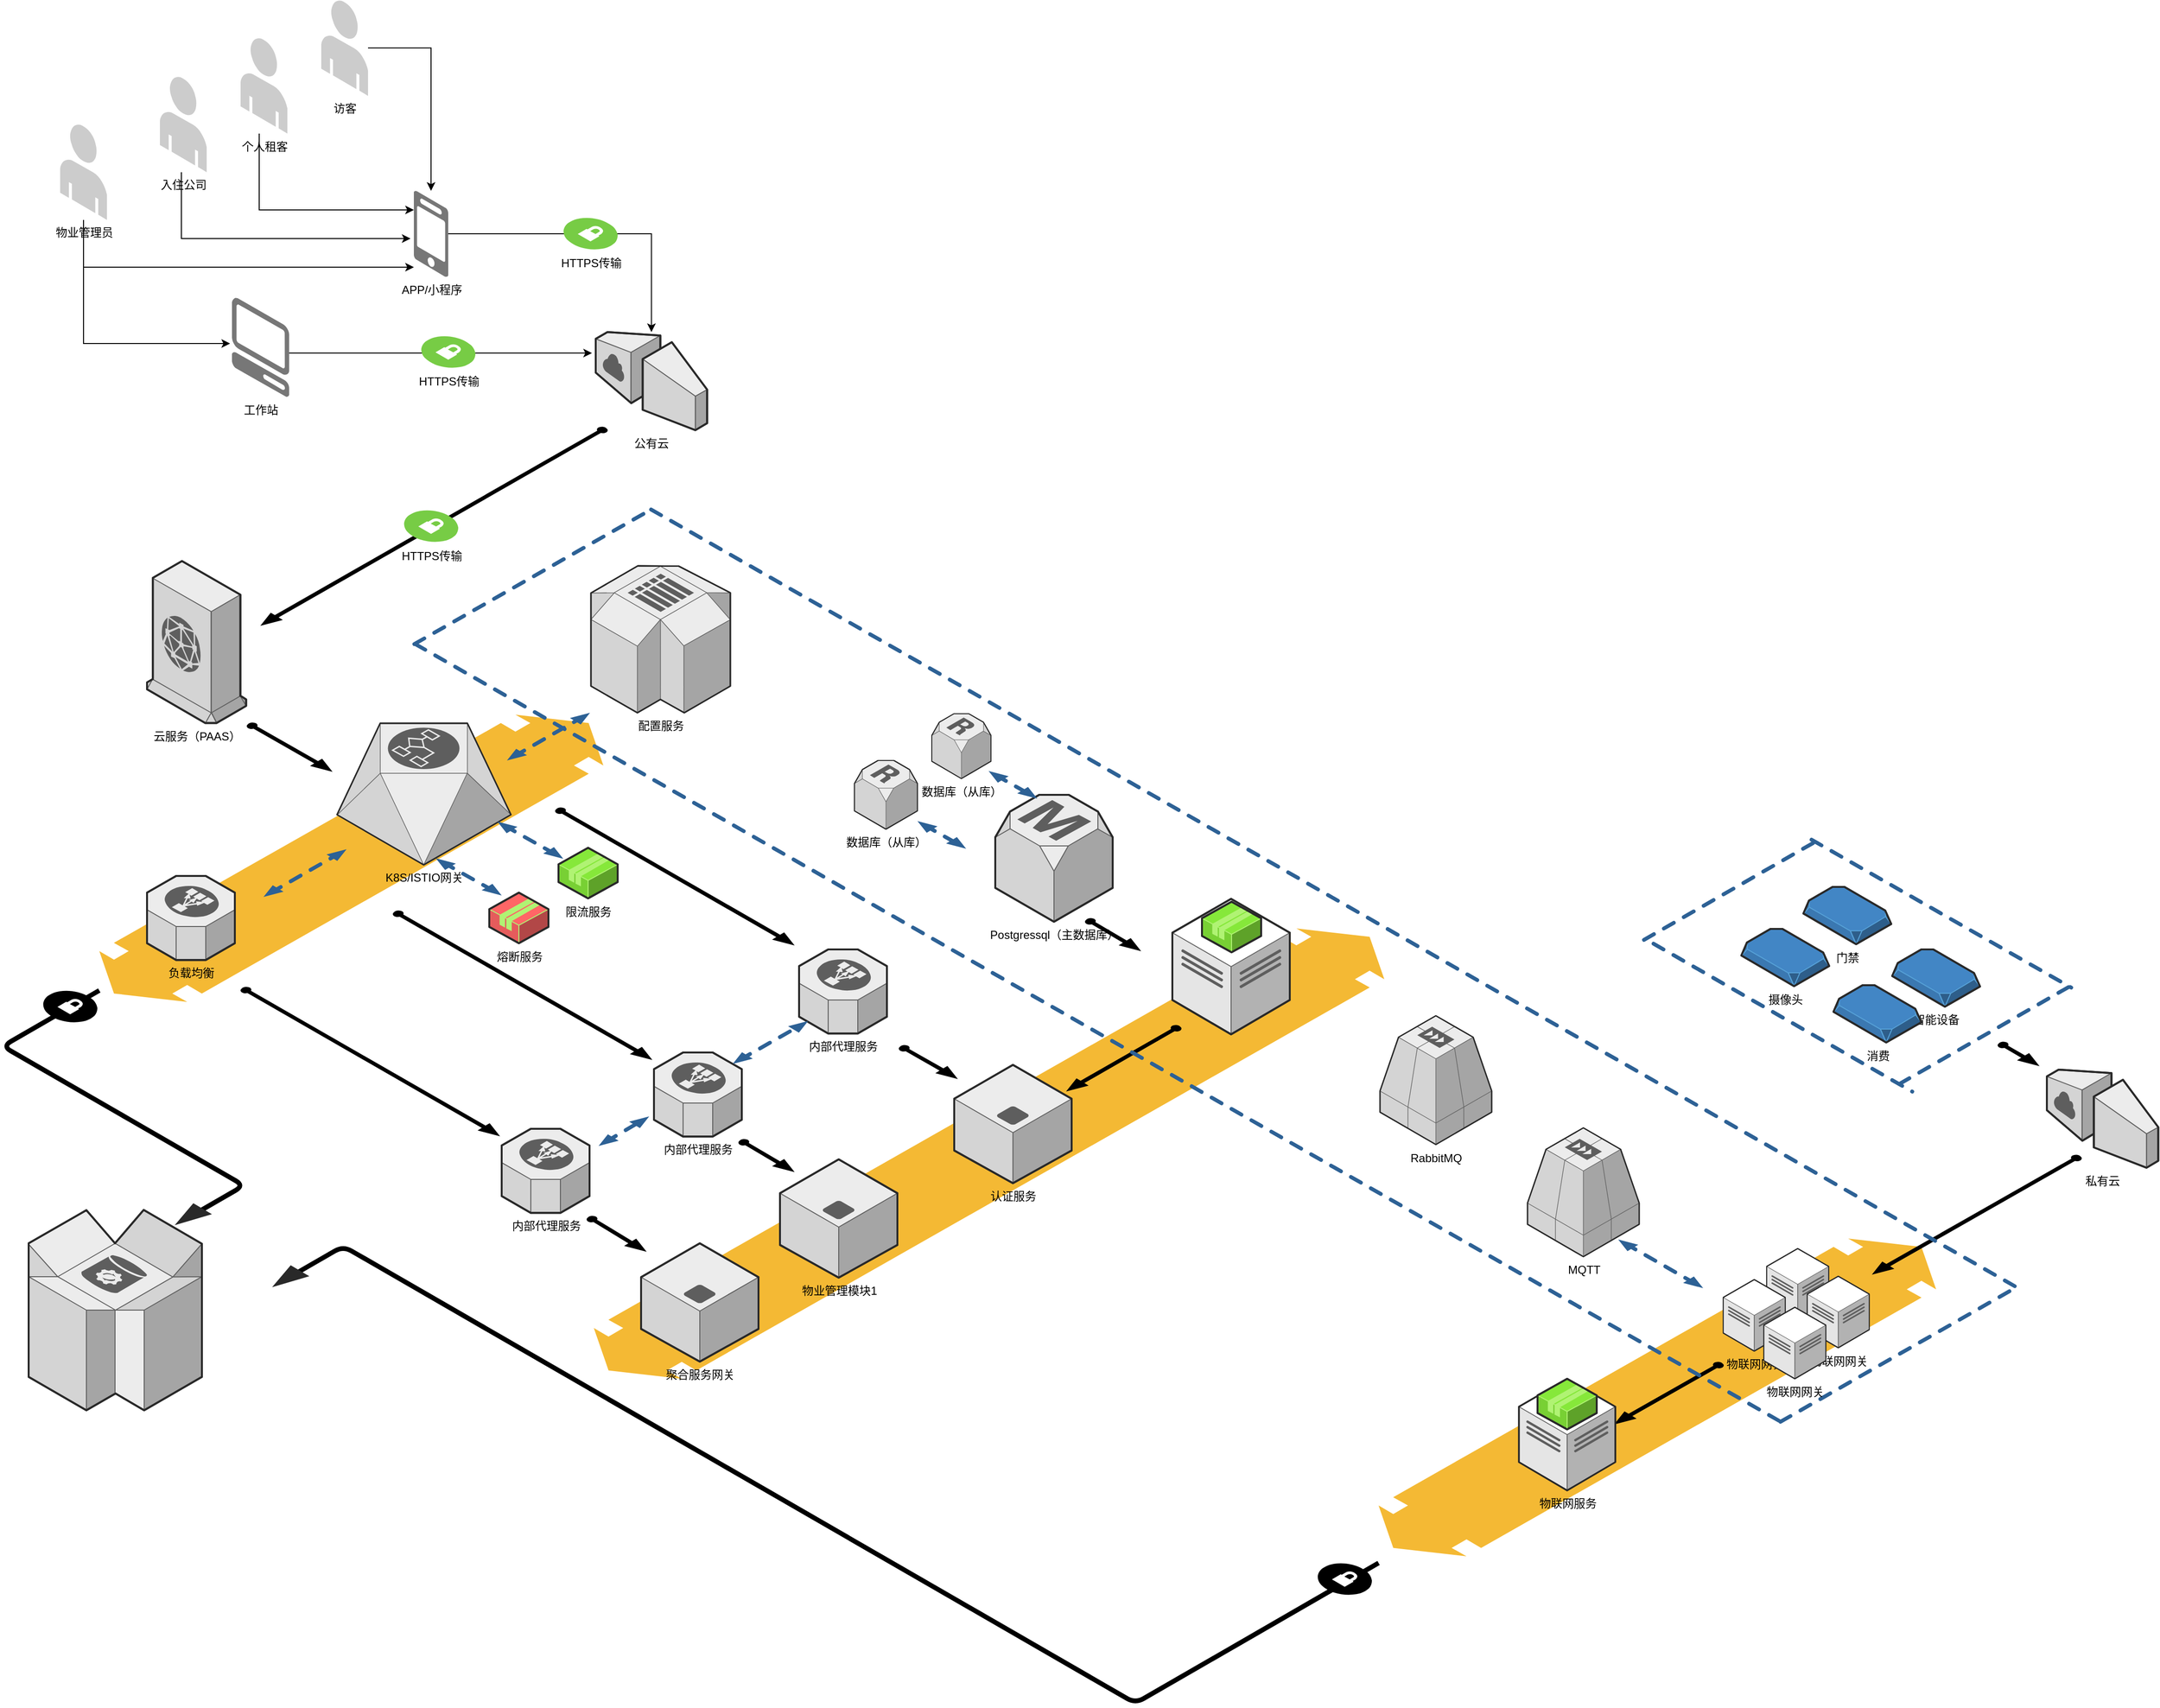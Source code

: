<mxfile version="10.8.0" type="github"><diagram name="Page-1" id="aaaa8250-4180-3840-79b5-4cada1eebb92"><mxGraphModel dx="1471" dy="643" grid="1" gridSize="10" guides="1" tooltips="1" connect="1" arrows="1" fold="1" page="1" pageScale="1" pageWidth="850" pageHeight="1100" background="#ffffff" math="0" shadow="0"><root><mxCell id="0"/><mxCell id="1" parent="0"/><mxCell id="d5ac148becb70bc-7" value="" style="verticalLabelPosition=bottom;html=1;verticalAlign=top;strokeWidth=1;dashed=0;shape=mxgraph.aws3d.flatDoubleEdge;fillColor=#000000;aspect=fixed;rounded=1;shadow=0;comic=0;fontFamily=Verdana;fontSize=12;fontColor=#000000;flipV=1;" parent="1" vertex="1"><mxGeometry x="1602" y="1328" width="584" height="333" as="geometry"/></mxCell><mxCell id="1a8abee3a6cfdf20-38" value="" style="verticalLabelPosition=bottom;html=1;verticalAlign=top;strokeWidth=1;dashed=0;shape=mxgraph.aws3d.flatDoubleEdge;fillColor=#000000;aspect=fixed;rounded=1;shadow=0;comic=0;fontFamily=Verdana;fontSize=12;fontColor=#000000;flipV=1;" parent="1" vertex="1"><mxGeometry x="780" y="1003" width="828" height="472" as="geometry"/></mxCell><mxCell id="1a8abee3a6cfdf20-28" value="" style="verticalLabelPosition=bottom;html=1;verticalAlign=top;strokeWidth=1;dashed=0;shape=mxgraph.aws3d.flatDoubleEdge;fillColor=#000000;aspect=fixed;rounded=1;shadow=0;comic=0;fontFamily=Verdana;fontSize=12;fontColor=#000000;flipV=1;" parent="1" vertex="1"><mxGeometry x="262" y="779" width="528" height="301" as="geometry"/></mxCell><mxCell id="1a8abee3a6cfdf20-3" value="" style="edgeStyle=isometricEdgeStyle;endArrow=none;html=1;labelBackgroundColor=none;strokeColor=#000000;strokeWidth=5;fontFamily=Verdana;fontSize=12;fontColor=#000000;" parent="1" edge="1"><mxGeometry width="50" height="100" relative="1" as="geometry"><mxPoint x="352" y="1308" as="sourcePoint"/><mxPoint x="262" y="1068" as="targetPoint"/><Array as="points"><mxPoint x="302" y="1208"/></Array></mxGeometry></mxCell><mxCell id="1a8abee3a6cfdf20-4" value="" style="verticalLabelPosition=bottom;html=1;verticalAlign=top;strokeWidth=1;dashed=0;shape=mxgraph.aws3d.dynamoDb;fillColor=#ECECEC;strokeColor=#5E5E5E;aspect=fixed;rounded=1;shadow=0;comic=0;fontSize=12;fontColor=#000000;" parent="1" vertex="1"><mxGeometry x="188" y="1298" width="181.5" height="210" as="geometry"/></mxCell><mxCell id="1a8abee3a6cfdf20-6" value="负载均衡" style="verticalLabelPosition=bottom;html=1;verticalAlign=top;strokeWidth=1;dashed=0;shape=mxgraph.aws3d.elasticLoadBalancing;fillColor=#ECECEC;strokeColor=#5E5E5E;aspect=fixed;rounded=1;shadow=0;comic=0;fontSize=12;fontColor=#000000;" parent="1" vertex="1"><mxGeometry x="312" y="948" width="92" height="88.17" as="geometry"/></mxCell><mxCell id="1a8abee3a6cfdf20-7" value="K8S/ISTIO网关&lt;br&gt;" style="verticalLabelPosition=bottom;html=1;verticalAlign=top;strokeWidth=1;dashed=0;shape=mxgraph.aws3d.workflowService;fillColor=#ECECEC;strokeColor=#5E5E5E;aspect=fixed;rounded=1;shadow=0;comic=0;fontSize=12;fontColor=#000000;" parent="1" vertex="1"><mxGeometry x="511" y="788" width="182.2" height="148.4" as="geometry"/></mxCell><mxCell id="1a8abee3a6cfdf20-8" value="云服务（PAAS）" style="verticalLabelPosition=bottom;html=1;verticalAlign=top;strokeWidth=1;dashed=0;shape=mxgraph.aws3d.cloudfront;fillColor=#ECECEC;strokeColor=#5E5E5E;aspect=fixed;rounded=1;shadow=0;comic=0;fontSize=12;fontColor=#000000;" parent="1" vertex="1"><mxGeometry x="312" y="618" width="103.8" height="169.8" as="geometry"/></mxCell><mxCell id="1a8abee3a6cfdf20-9" value="公有云" style="verticalLabelPosition=bottom;html=1;verticalAlign=top;strokeWidth=1;dashed=0;shape=mxgraph.aws3d.internetGateway;fillColor=#ECECEC;strokeColor=#5E5E5E;aspect=fixed;rounded=1;shadow=0;comic=0;fontSize=12;fontColor=#000000;flipH=1;flipV=0;" parent="1" vertex="1"><mxGeometry x="782" y="378" width="116.7" height="102.8" as="geometry"/></mxCell><mxCell id="1a8abee3a6cfdf20-11" value="私有云" style="verticalLabelPosition=bottom;html=1;verticalAlign=top;strokeWidth=1;dashed=0;shape=mxgraph.aws3d.internetGateway;fillColor=#ECECEC;strokeColor=#5E5E5E;aspect=fixed;rounded=1;shadow=0;comic=0;fontSize=12;fontColor=#000000;flipH=1;flipV=0;" parent="1" vertex="1"><mxGeometry x="2302" y="1151" width="116.7" height="102.8" as="geometry"/></mxCell><mxCell id="1a8abee3a6cfdf20-13" value="配置服务" style="verticalLabelPosition=bottom;html=1;verticalAlign=top;strokeWidth=1;dashed=0;shape=mxgraph.aws3d.simpleDb2;fillColor=#ECECEC;strokeColor=#5E5E5E;aspect=fixed;rounded=1;shadow=0;comic=0;fontSize=12;fontColor=#000000;" parent="1" vertex="1"><mxGeometry x="777" y="623" width="146" height="154" as="geometry"/></mxCell><mxCell id="1a8abee3a6cfdf20-15" value="物业管理模块1&lt;br&gt;" style="verticalLabelPosition=bottom;html=1;verticalAlign=top;strokeWidth=1;dashed=0;shape=mxgraph.aws3d.application_server;fillColor=#ECECEC;strokeColor=#5E5E5E;aspect=fixed;rounded=1;shadow=0;comic=0;fontSize=12;fontColor=#000000;" parent="1" vertex="1"><mxGeometry x="975" y="1245" width="123" height="124" as="geometry"/></mxCell><mxCell id="1a8abee3a6cfdf20-17" value="认证服务" style="verticalLabelPosition=bottom;html=1;verticalAlign=top;strokeWidth=1;dashed=0;shape=mxgraph.aws3d.application_server;fillColor=#ECECEC;strokeColor=#5E5E5E;aspect=fixed;rounded=1;shadow=0;comic=0;fontSize=12;fontColor=#000000;" parent="1" vertex="1"><mxGeometry x="1157.5" y="1146" width="123" height="124" as="geometry"/></mxCell><mxCell id="1a8abee3a6cfdf20-22" value="" style="verticalLabelPosition=bottom;html=1;verticalAlign=top;strokeWidth=1;dashed=0;shape=mxgraph.aws3d.dataCenter;fillColor=#ffffff;strokeColor=#5E5E5E;aspect=fixed;rounded=1;shadow=0;comic=0;fontSize=12;fontColor=#000000;" parent="1" vertex="1"><mxGeometry x="1386" y="972" width="123" height="142" as="geometry"/></mxCell><mxCell id="1a8abee3a6cfdf20-23" value="" style="verticalLabelPosition=bottom;html=1;verticalAlign=top;strokeWidth=1;dashed=0;shape=mxgraph.aws3d.application2;fillColor=#86E83A;strokeColor=#B0F373;aspect=fixed;rounded=1;shadow=0;comic=0;fontSize=12;fontColor=#000000;" parent="1" vertex="1"><mxGeometry x="1417" y="975" width="62" height="53" as="geometry"/></mxCell><mxCell id="1a8abee3a6cfdf20-25" value="" style="verticalLabelPosition=bottom;html=1;verticalAlign=top;strokeWidth=1;dashed=0;shape=mxgraph.aws3d.arrowhead;aspect=fixed;rounded=1;shadow=0;comic=0;fillColor=none;fontFamily=Verdana;fontSize=12;fontColor=#000000;flipV=1;" parent="1" vertex="1"><mxGeometry x="341" y="1291" width="39" height="23" as="geometry"/></mxCell><mxCell id="1a8abee3a6cfdf20-1" value="" style="verticalLabelPosition=bottom;html=1;verticalAlign=top;strokeWidth=1;dashed=0;shape=mxgraph.aws3d.secureConnection;fillColor=#000000;strokeColor=#ffffff;aspect=fixed;rounded=1;shadow=0;comic=0;fontSize=12;fontColor=#000000;" parent="1" vertex="1"><mxGeometry x="203" y="1068" width="57.0" height="34" as="geometry"/></mxCell><mxCell id="1a8abee3a6cfdf20-30" value="" style="verticalLabelPosition=bottom;html=1;verticalAlign=top;strokeWidth=1;dashed=0;shape=mxgraph.aws3d.dashedEdgeDouble;fillColor=#000000;aspect=fixed;rounded=1;shadow=0;comic=0;fontFamily=Verdana;fontSize=12;fontColor=#000000;flipV=1;" parent="1" vertex="1"><mxGeometry x="689" y="777" width="87" height="50" as="geometry"/></mxCell><mxCell id="1a8abee3a6cfdf20-33" value="" style="verticalLabelPosition=bottom;html=1;verticalAlign=top;strokeWidth=1;dashed=0;shape=mxgraph.aws3d.arrowSE;fillColor=#000000;aspect=fixed;rounded=1;shadow=0;comic=0;fontFamily=Verdana;fontSize=12;fontColor=#000000;" parent="1" vertex="1"><mxGeometry x="417" y="788" width="88" height="50" as="geometry"/></mxCell><mxCell id="1a8abee3a6cfdf20-34" value="" style="verticalLabelPosition=bottom;html=1;verticalAlign=top;strokeWidth=1;dashed=0;shape=mxgraph.aws3d.arrowSW;fillColor=#000000;aspect=fixed;rounded=1;shadow=0;comic=0;fontFamily=Verdana;fontSize=12;fontColor=#000000;" parent="1" vertex="1"><mxGeometry x="432" y="478" width="362" height="207" as="geometry"/></mxCell><mxCell id="1a8abee3a6cfdf20-35" value="" style="verticalLabelPosition=bottom;html=1;verticalAlign=top;strokeWidth=1;dashed=0;shape=mxgraph.aws3d.arrowSE;fillColor=#000000;aspect=fixed;rounded=1;shadow=0;comic=0;fontFamily=Verdana;fontSize=12;fontColor=#000000;" parent="1" vertex="1"><mxGeometry x="1295" y="993" width="57" height="33" as="geometry"/></mxCell><mxCell id="1a8abee3a6cfdf20-37" value="" style="verticalLabelPosition=bottom;html=1;verticalAlign=top;strokeWidth=1;dashed=0;shape=mxgraph.aws3d.arrowSW;fillColor=#000000;aspect=fixed;rounded=1;shadow=0;comic=0;fontFamily=Verdana;fontSize=12;fontColor=#000000;" parent="1" vertex="1"><mxGeometry x="1276" y="1105" width="119" height="68" as="geometry"/></mxCell><mxCell id="d5ac148becb70bc-4" value="" style="verticalLabelPosition=bottom;html=1;verticalAlign=top;strokeWidth=1;dashed=0;shape=mxgraph.aws3d.arrowSW;fillColor=#000000;aspect=fixed;rounded=1;shadow=0;comic=0;fontFamily=Verdana;fontSize=12;fontColor=#000000;" parent="1" vertex="1"><mxGeometry x="1850" y="1458" width="113" height="64" as="geometry"/></mxCell><mxCell id="d5ac148becb70bc-6" value="" style="verticalLabelPosition=bottom;html=1;verticalAlign=top;strokeWidth=1;dashed=0;shape=mxgraph.aws3d.arrowSW;fillColor=#000000;aspect=fixed;rounded=1;shadow=0;comic=0;fontFamily=Verdana;fontSize=12;fontColor=#000000;" parent="1" vertex="1"><mxGeometry x="2120" y="1241" width="218" height="124" as="geometry"/></mxCell><mxCell id="d5ac148becb70bc-8" value="" style="verticalLabelPosition=bottom;html=1;verticalAlign=top;strokeWidth=1;dashed=0;shape=mxgraph.aws3d.dashedArrowlessEdge;fillColor=#000000;aspect=fixed;rounded=1;shadow=0;comic=0;fontFamily=Verdana;fontSize=12;fontColor=#000000;" parent="1" vertex="1"><mxGeometry x="840" y="564" width="1432" height="816" as="geometry"/></mxCell><mxCell id="d5ac148becb70bc-9" value="" style="verticalLabelPosition=bottom;html=1;verticalAlign=top;strokeWidth=1;dashed=0;shape=mxgraph.aws3d.dashedArrowlessEdge;fillColor=#000000;aspect=fixed;rounded=1;shadow=0;comic=0;fontFamily=Verdana;fontSize=12;fontColor=#000000;" parent="1" vertex="1"><mxGeometry x="593" y="705" width="1432" height="816" as="geometry"/></mxCell><mxCell id="d5ac148becb70bc-10" value="" style="verticalLabelPosition=bottom;html=1;verticalAlign=top;strokeWidth=1;dashed=0;shape=mxgraph.aws3d.dashedArrowlessEdge;fillColor=#000000;aspect=fixed;rounded=1;shadow=0;comic=0;fontFamily=Verdana;fontSize=12;fontColor=#000000;flipV=1;" parent="1" vertex="1"><mxGeometry x="592" y="564" width="248" height="141" as="geometry"/></mxCell><mxCell id="d5ac148becb70bc-12" value="" style="verticalLabelPosition=bottom;html=1;verticalAlign=top;strokeWidth=1;dashed=0;shape=mxgraph.aws3d.dashedArrowlessEdge;fillColor=#000000;aspect=fixed;rounded=1;shadow=0;comic=0;fontFamily=Verdana;fontSize=12;fontColor=#000000;flipV=1;" parent="1" vertex="1"><mxGeometry x="2023" y="1378" width="249" height="142" as="geometry"/></mxCell><mxCell id="d5ac148becb70bc-14" value="" style="edgeStyle=isometricEdgeStyle;endArrow=none;html=1;labelBackgroundColor=none;strokeColor=#000000;strokeWidth=5;fontFamily=Verdana;fontSize=12;fontColor=#000000;" parent="1" edge="1"><mxGeometry width="50" height="100" relative="1" as="geometry"><mxPoint x="462" y="1368" as="sourcePoint"/><mxPoint x="1602" y="1668" as="targetPoint"/><Array as="points"><mxPoint x="902" y="1558"/></Array></mxGeometry></mxCell><mxCell id="d5ac148becb70bc-15" value="" style="verticalLabelPosition=bottom;html=1;verticalAlign=top;strokeWidth=1;dashed=0;shape=mxgraph.aws3d.arrowhead;aspect=fixed;rounded=1;shadow=0;comic=0;fillColor=none;fontFamily=Verdana;fontSize=12;fontColor=#000000;flipV=1;" parent="1" vertex="1"><mxGeometry x="443" y="1356" width="39" height="23" as="geometry"/></mxCell><mxCell id="d5ac148becb70bc-16" value="" style="verticalLabelPosition=bottom;html=1;verticalAlign=top;strokeWidth=1;dashed=0;shape=mxgraph.aws3d.secureConnection;fillColor=#000000;strokeColor=#ffffff;aspect=fixed;rounded=1;shadow=0;comic=0;fontSize=12;fontColor=#000000;" parent="1" vertex="1"><mxGeometry x="1538" y="1668" width="57.0" height="34" as="geometry"/></mxCell><mxCell id="AY9RnB7ZYPb5j6lJS6Uq-2" value="HTTPS传输" style="verticalLabelPosition=bottom;html=1;verticalAlign=top;strokeWidth=1;align=center;outlineConnect=0;dashed=0;outlineConnect=0;shape=mxgraph.aws3d.secureConnection;fillColor=#77CC45;strokeColor=#ffffff;aspect=fixed;" vertex="1" parent="1"><mxGeometry x="581" y="564.5" width="57.0" height="34" as="geometry"/></mxCell><mxCell id="AY9RnB7ZYPb5j6lJS6Uq-39" style="edgeStyle=orthogonalEdgeStyle;rounded=0;orthogonalLoop=1;jettySize=auto;html=1;entryX=1.034;entryY=0.214;entryDx=0;entryDy=0;entryPerimeter=0;" edge="1" parent="1" source="AY9RnB7ZYPb5j6lJS6Uq-67" target="1a8abee3a6cfdf20-9"><mxGeometry relative="1" as="geometry"><Array as="points"><mxPoint x="460" y="400"/><mxPoint x="460" y="400"/></Array></mxGeometry></mxCell><mxCell id="AY9RnB7ZYPb5j6lJS6Uq-3" value="工作站" style="verticalLabelPosition=bottom;html=1;verticalAlign=top;strokeWidth=1;align=center;outlineConnect=0;dashed=0;outlineConnect=0;shape=mxgraph.aws3d.client;aspect=fixed;strokeColor=none;fillColor=#777777;" vertex="1" parent="1"><mxGeometry x="401" y="342" width="60" height="104" as="geometry"/></mxCell><mxCell id="AY9RnB7ZYPb5j6lJS6Uq-38" style="edgeStyle=orthogonalEdgeStyle;rounded=0;orthogonalLoop=1;jettySize=auto;html=1;" edge="1" parent="1" source="AY9RnB7ZYPb5j6lJS6Uq-4" target="1a8abee3a6cfdf20-9"><mxGeometry relative="1" as="geometry"/></mxCell><mxCell id="AY9RnB7ZYPb5j6lJS6Uq-4" value="&lt;span&gt;APP/小程序&lt;/span&gt;" style="verticalLabelPosition=bottom;html=1;verticalAlign=top;strokeWidth=1;align=center;outlineConnect=0;dashed=0;outlineConnect=0;shape=mxgraph.aws3d.mobile_worker;aspect=fixed;strokeColor=none;fillColor=#777777;" vertex="1" parent="1"><mxGeometry x="591.5" y="230" width="36" height="90" as="geometry"/></mxCell><mxCell id="AY9RnB7ZYPb5j6lJS6Uq-30" style="edgeStyle=orthogonalEdgeStyle;rounded=0;orthogonalLoop=1;jettySize=auto;html=1;" edge="1" parent="1"><mxGeometry relative="1" as="geometry"><mxPoint x="588" y="280" as="targetPoint"/><mxPoint x="348" y="210.46" as="sourcePoint"/><Array as="points"><mxPoint x="348.5" y="280"/><mxPoint x="587.5" y="280"/></Array></mxGeometry></mxCell><mxCell id="AY9RnB7ZYPb5j6lJS6Uq-12" value="入住公司" style="verticalLabelPosition=bottom;html=1;verticalAlign=top;strokeWidth=1;align=center;outlineConnect=0;dashed=0;outlineConnect=0;shape=mxgraph.aws3d.end_user;strokeColor=none;fillColor=#CCCCCC;aspect=fixed;" vertex="1" parent="1"><mxGeometry x="325.5" y="110" width="49" height="100.46" as="geometry"/></mxCell><mxCell id="AY9RnB7ZYPb5j6lJS6Uq-25" style="edgeStyle=orthogonalEdgeStyle;rounded=0;orthogonalLoop=1;jettySize=auto;html=1;" edge="1" parent="1" source="AY9RnB7ZYPb5j6lJS6Uq-13" target="AY9RnB7ZYPb5j6lJS6Uq-4"><mxGeometry relative="1" as="geometry"/></mxCell><mxCell id="AY9RnB7ZYPb5j6lJS6Uq-13" value="访客" style="verticalLabelPosition=bottom;html=1;verticalAlign=top;strokeWidth=1;align=center;outlineConnect=0;dashed=0;outlineConnect=0;shape=mxgraph.aws3d.end_user;strokeColor=none;fillColor=#CCCCCC;aspect=fixed;" vertex="1" parent="1"><mxGeometry x="494.5" y="30" width="49" height="100.46" as="geometry"/></mxCell><mxCell id="AY9RnB7ZYPb5j6lJS6Uq-32" style="edgeStyle=orthogonalEdgeStyle;rounded=0;orthogonalLoop=1;jettySize=auto;html=1;" edge="1" parent="1" source="AY9RnB7ZYPb5j6lJS6Uq-14" target="AY9RnB7ZYPb5j6lJS6Uq-4"><mxGeometry relative="1" as="geometry"><Array as="points"><mxPoint x="245.5" y="310"/></Array></mxGeometry></mxCell><mxCell id="AY9RnB7ZYPb5j6lJS6Uq-33" style="edgeStyle=orthogonalEdgeStyle;rounded=0;orthogonalLoop=1;jettySize=auto;html=1;" edge="1" parent="1" source="AY9RnB7ZYPb5j6lJS6Uq-14"><mxGeometry relative="1" as="geometry"><mxPoint x="399" y="390" as="targetPoint"/><Array as="points"><mxPoint x="245.5" y="390"/></Array></mxGeometry></mxCell><mxCell id="AY9RnB7ZYPb5j6lJS6Uq-14" value="物业管理员" style="verticalLabelPosition=bottom;html=1;verticalAlign=top;strokeWidth=1;align=center;outlineConnect=0;dashed=0;outlineConnect=0;shape=mxgraph.aws3d.end_user;strokeColor=none;fillColor=#CCCCCC;aspect=fixed;" vertex="1" parent="1"><mxGeometry x="221" y="160" width="49" height="100.46" as="geometry"/></mxCell><mxCell id="AY9RnB7ZYPb5j6lJS6Uq-34" style="edgeStyle=orthogonalEdgeStyle;rounded=0;orthogonalLoop=1;jettySize=auto;html=1;" edge="1" parent="1" source="AY9RnB7ZYPb5j6lJS6Uq-24" target="AY9RnB7ZYPb5j6lJS6Uq-4"><mxGeometry relative="1" as="geometry"><Array as="points"><mxPoint x="429.5" y="250"/></Array></mxGeometry></mxCell><mxCell id="AY9RnB7ZYPb5j6lJS6Uq-24" value="个人租客" style="verticalLabelPosition=bottom;html=1;verticalAlign=top;strokeWidth=1;align=center;outlineConnect=0;dashed=0;outlineConnect=0;shape=mxgraph.aws3d.end_user;strokeColor=none;fillColor=#CCCCCC;aspect=fixed;" vertex="1" parent="1"><mxGeometry x="410" y="69.5" width="49" height="100.46" as="geometry"/></mxCell><mxCell id="AY9RnB7ZYPb5j6lJS6Uq-45" value="Postgressql（主数据库）" style="verticalLabelPosition=bottom;html=1;verticalAlign=top;strokeWidth=1;align=center;outlineConnect=0;dashed=0;outlineConnect=0;shape=mxgraph.aws3d.rdsMaster;fillColor=#ECECEC;strokeColor=#5E5E5E;aspect=fixed;" vertex="1" parent="1"><mxGeometry x="1200.5" y="863" width="123" height="133" as="geometry"/></mxCell><mxCell id="AY9RnB7ZYPb5j6lJS6Uq-46" value="数据库（从库）" style="verticalLabelPosition=bottom;html=1;verticalAlign=top;strokeWidth=1;align=center;outlineConnect=0;dashed=0;outlineConnect=0;shape=mxgraph.aws3d.rdsSlave;fillColor=#ECECEC;strokeColor=#5E5E5E;aspect=fixed;" vertex="1" parent="1"><mxGeometry x="1053" y="827" width="66" height="72" as="geometry"/></mxCell><mxCell id="AY9RnB7ZYPb5j6lJS6Uq-49" value="数据库（从库）" style="verticalLabelPosition=bottom;html=1;verticalAlign=top;strokeWidth=1;align=center;outlineConnect=0;dashed=0;outlineConnect=0;shape=mxgraph.aws3d.rdsSlave;fillColor=#ECECEC;strokeColor=#5E5E5E;aspect=fixed;" vertex="1" parent="1"><mxGeometry x="1134" y="778" width="62" height="68" as="geometry"/></mxCell><mxCell id="AY9RnB7ZYPb5j6lJS6Uq-61" value="内部代理服务" style="verticalLabelPosition=bottom;html=1;verticalAlign=top;strokeWidth=1;align=center;outlineConnect=0;dashed=0;outlineConnect=0;shape=mxgraph.aws3d.elasticLoadBalancing;fillColor=#ECECEC;strokeColor=#5E5E5E;aspect=fixed;" vertex="1" parent="1"><mxGeometry x="995" y="1025" width="92" height="88.17" as="geometry"/></mxCell><mxCell id="AY9RnB7ZYPb5j6lJS6Uq-62" value="RabbitMQ" style="verticalLabelPosition=bottom;html=1;verticalAlign=top;strokeWidth=1;align=center;outlineConnect=0;dashed=0;outlineConnect=0;shape=mxgraph.aws3d.sqs;fillColor=#ECECEC;strokeColor=#5E5E5E;aspect=fixed;" vertex="1" parent="1"><mxGeometry x="1603.5" y="1094.5" width="117" height="135" as="geometry"/></mxCell><mxCell id="AY9RnB7ZYPb5j6lJS6Uq-63" value="MQTT" style="verticalLabelPosition=bottom;html=1;verticalAlign=top;strokeWidth=1;align=center;outlineConnect=0;dashed=0;outlineConnect=0;shape=mxgraph.aws3d.sqs;fillColor=#ECECEC;strokeColor=#5E5E5E;aspect=fixed;" vertex="1" parent="1"><mxGeometry x="1758" y="1212" width="117" height="135" as="geometry"/></mxCell><mxCell id="AY9RnB7ZYPb5j6lJS6Uq-67" value="HTTPS传输" style="verticalLabelPosition=bottom;html=1;verticalAlign=top;strokeWidth=1;align=center;outlineConnect=0;dashed=0;outlineConnect=0;shape=mxgraph.aws3d.secureConnection;fillColor=#77CC45;strokeColor=#ffffff;aspect=fixed;" vertex="1" parent="1"><mxGeometry x="599" y="382" width="57.0" height="34" as="geometry"/></mxCell><mxCell id="AY9RnB7ZYPb5j6lJS6Uq-73" value="HTTPS传输" style="verticalLabelPosition=bottom;html=1;verticalAlign=top;strokeWidth=1;align=center;outlineConnect=0;dashed=0;outlineConnect=0;shape=mxgraph.aws3d.secureConnection;fillColor=#77CC45;strokeColor=#ffffff;aspect=fixed;" vertex="1" parent="1"><mxGeometry x="748" y="258" width="57.0" height="34" as="geometry"/></mxCell><mxCell id="AY9RnB7ZYPb5j6lJS6Uq-75" value="内部代理服务" style="verticalLabelPosition=bottom;html=1;verticalAlign=top;strokeWidth=1;align=center;outlineConnect=0;dashed=0;outlineConnect=0;shape=mxgraph.aws3d.elasticLoadBalancing;fillColor=#ECECEC;strokeColor=#5E5E5E;aspect=fixed;" vertex="1" parent="1"><mxGeometry x="843" y="1133" width="92" height="88.17" as="geometry"/></mxCell><mxCell id="AY9RnB7ZYPb5j6lJS6Uq-76" value="" style="verticalLabelPosition=bottom;html=1;verticalAlign=top;strokeWidth=1;dashed=0;shape=mxgraph.aws3d.arrowSE;fillColor=#000000;aspect=fixed;rounded=1;shadow=0;comic=0;fontFamily=Verdana;fontSize=12;fontColor=#000000;" vertex="1" parent="1"><mxGeometry x="932" y="1224.5" width="57" height="33" as="geometry"/></mxCell><mxCell id="AY9RnB7ZYPb5j6lJS6Uq-77" value="" style="verticalLabelPosition=bottom;html=1;verticalAlign=top;strokeWidth=1;dashed=0;shape=mxgraph.aws3d.arrowSE;fillColor=#000000;aspect=fixed;rounded=1;shadow=0;comic=0;fontFamily=Verdana;fontSize=12;fontColor=#000000;" vertex="1" parent="1"><mxGeometry x="1100" y="1126" width="60" height="34" as="geometry"/></mxCell><mxCell id="AY9RnB7ZYPb5j6lJS6Uq-89" value="" style="verticalLabelPosition=bottom;html=1;verticalAlign=top;strokeWidth=1;align=center;outlineConnect=0;dashed=0;outlineConnect=0;shape=mxgraph.aws3d.arrowSE;fillColor=#000000;aspect=fixed;" vertex="1" parent="1"><mxGeometry x="740" y="877" width="249" height="143" as="geometry"/></mxCell><mxCell id="AY9RnB7ZYPb5j6lJS6Uq-91" value="" style="verticalLabelPosition=bottom;html=1;verticalAlign=top;strokeWidth=1;align=center;outlineConnect=0;dashed=0;outlineConnect=0;shape=mxgraph.aws3d.arrowSE;fillColor=#000000;aspect=fixed;" vertex="1" parent="1"><mxGeometry x="570" y="985" width="270" height="155" as="geometry"/></mxCell><mxCell id="AY9RnB7ZYPb5j6lJS6Uq-92" value="熔断服务" style="verticalLabelPosition=bottom;html=1;verticalAlign=top;strokeWidth=1;align=center;outlineConnect=0;dashed=0;outlineConnect=0;shape=mxgraph.aws3d.application2;fillColor=#FF6666;strokeColor=#B0F373;aspect=fixed;" vertex="1" parent="1"><mxGeometry x="670.5" y="965.5" width="62" height="53" as="geometry"/></mxCell><mxCell id="AY9RnB7ZYPb5j6lJS6Uq-94" value="限流服务" style="verticalLabelPosition=bottom;html=1;verticalAlign=top;strokeWidth=1;align=center;outlineConnect=0;dashed=0;outlineConnect=0;shape=mxgraph.aws3d.application2;fillColor=#86E83A;strokeColor=#B0F373;aspect=fixed;" vertex="1" parent="1"><mxGeometry x="743" y="918.5" width="62" height="53" as="geometry"/></mxCell><mxCell id="AY9RnB7ZYPb5j6lJS6Uq-97" value="" style="verticalLabelPosition=bottom;html=1;verticalAlign=top;strokeWidth=1;dashed=0;shape=mxgraph.aws3d.dashedEdgeDouble;fillColor=#000000;aspect=fixed;rounded=1;shadow=0;comic=0;fontFamily=Verdana;fontSize=12;fontColor=#000000;flipV=1;" vertex="1" parent="1"><mxGeometry x="434" y="920" width="87" height="50" as="geometry"/></mxCell><mxCell id="AY9RnB7ZYPb5j6lJS6Uq-99" value="聚合服务网关" style="verticalLabelPosition=bottom;html=1;verticalAlign=top;strokeWidth=1;dashed=0;shape=mxgraph.aws3d.application_server;fillColor=#ECECEC;strokeColor=#5E5E5E;aspect=fixed;rounded=1;shadow=0;comic=0;fontSize=12;fontColor=#000000;" vertex="1" parent="1"><mxGeometry x="829.5" y="1333" width="123" height="124" as="geometry"/></mxCell><mxCell id="AY9RnB7ZYPb5j6lJS6Uq-100" value="内部代理服务" style="verticalLabelPosition=bottom;html=1;verticalAlign=top;strokeWidth=1;align=center;outlineConnect=0;dashed=0;outlineConnect=0;shape=mxgraph.aws3d.elasticLoadBalancing;fillColor=#ECECEC;strokeColor=#5E5E5E;aspect=fixed;" vertex="1" parent="1"><mxGeometry x="683.5" y="1213" width="92" height="88.17" as="geometry"/></mxCell><mxCell id="AY9RnB7ZYPb5j6lJS6Uq-101" value="" style="verticalLabelPosition=bottom;html=1;verticalAlign=top;strokeWidth=1;dashed=0;shape=mxgraph.aws3d.arrowSE;fillColor=#000000;aspect=fixed;rounded=1;shadow=0;comic=0;fontFamily=Verdana;fontSize=12;fontColor=#000000;" vertex="1" parent="1"><mxGeometry x="773" y="1305" width="61" height="36" as="geometry"/></mxCell><mxCell id="AY9RnB7ZYPb5j6lJS6Uq-102" value="" style="verticalLabelPosition=bottom;html=1;verticalAlign=top;strokeWidth=1;align=center;outlineConnect=0;dashed=0;outlineConnect=0;shape=mxgraph.aws3d.arrowSE;fillColor=#000000;aspect=fixed;" vertex="1" parent="1"><mxGeometry x="410.5" y="1065" width="270" height="155" as="geometry"/></mxCell><mxCell id="AY9RnB7ZYPb5j6lJS6Uq-103" value="" style="verticalLabelPosition=bottom;html=1;verticalAlign=top;strokeWidth=1;dashed=0;shape=mxgraph.aws3d.dashedEdgeDouble;fillColor=#000000;aspect=fixed;rounded=1;shadow=0;comic=0;fontFamily=Verdana;fontSize=12;fontColor=#000000;flipV=1;" vertex="1" parent="1"><mxGeometry x="925.5" y="1100" width="79" height="45" as="geometry"/></mxCell><mxCell id="AY9RnB7ZYPb5j6lJS6Uq-105" value="" style="verticalLabelPosition=bottom;html=1;verticalAlign=top;strokeWidth=1;dashed=0;shape=mxgraph.aws3d.dashedEdgeDouble;fillColor=#000000;aspect=fixed;rounded=1;shadow=0;comic=0;fontFamily=Verdana;fontSize=12;fontColor=#000000;flipV=1;" vertex="1" parent="1"><mxGeometry x="785" y="1200" width="53" height="31" as="geometry"/></mxCell><mxCell id="AY9RnB7ZYPb5j6lJS6Uq-115" value="" style="verticalLabelPosition=bottom;html=1;verticalAlign=top;strokeWidth=1;align=center;outlineConnect=0;dashed=0;outlineConnect=0;shape=mxgraph.aws3d.dashedEdgeDouble;fillColor=#000000;aspect=fixed;" vertex="1" parent="1"><mxGeometry x="1119" y="890.5" width="51" height="29" as="geometry"/></mxCell><mxCell id="AY9RnB7ZYPb5j6lJS6Uq-116" value="" style="verticalLabelPosition=bottom;html=1;verticalAlign=top;strokeWidth=1;align=center;outlineConnect=0;dashed=0;outlineConnect=0;shape=mxgraph.aws3d.dashedEdgeDouble;fillColor=#000000;aspect=fixed;" vertex="1" parent="1"><mxGeometry x="1193.5" y="838" width="51" height="29" as="geometry"/></mxCell><mxCell id="AY9RnB7ZYPb5j6lJS6Uq-119" value="" style="verticalLabelPosition=bottom;html=1;verticalAlign=top;strokeWidth=1;align=center;outlineConnect=0;dashed=0;outlineConnect=0;shape=mxgraph.aws3d.dashedEdgeDouble;fillColor=#000000;aspect=fixed;" vertex="1" parent="1"><mxGeometry x="679" y="891" width="69" height="39" as="geometry"/></mxCell><mxCell id="AY9RnB7ZYPb5j6lJS6Uq-120" value="" style="verticalLabelPosition=bottom;html=1;verticalAlign=top;strokeWidth=1;align=center;outlineConnect=0;dashed=0;outlineConnect=0;shape=mxgraph.aws3d.dashedEdgeDouble;fillColor=#000000;aspect=fixed;" vertex="1" parent="1"><mxGeometry x="614.5" y="929.5" width="69" height="39" as="geometry"/></mxCell><mxCell id="AY9RnB7ZYPb5j6lJS6Uq-121" value="物联网网关" style="verticalLabelPosition=bottom;html=1;verticalAlign=top;strokeWidth=1;dashed=0;shape=mxgraph.aws3d.dataCenter;fillColor=#ffffff;strokeColor=#5E5E5E;aspect=fixed;rounded=1;shadow=0;comic=0;fontSize=12;fontColor=#000000;" vertex="1" parent="1"><mxGeometry x="2008.5" y="1338.5" width="65" height="75" as="geometry"/></mxCell><mxCell id="AY9RnB7ZYPb5j6lJS6Uq-122" value="门禁" style="verticalLabelPosition=bottom;html=1;verticalAlign=top;strokeWidth=1;align=center;outlineConnect=0;dashed=0;outlineConnect=0;shape=mxgraph.aws3d.snapshot;fillColor=#4286c5;strokeColor=#57A2D8;aspect=fixed;" vertex="1" parent="1"><mxGeometry x="2047" y="959.5" width="92" height="60" as="geometry"/></mxCell><mxCell id="AY9RnB7ZYPb5j6lJS6Uq-123" value="摄像头" style="verticalLabelPosition=bottom;html=1;verticalAlign=top;strokeWidth=1;align=center;outlineConnect=0;dashed=0;outlineConnect=0;shape=mxgraph.aws3d.snapshot;fillColor=#4286c5;strokeColor=#57A2D8;aspect=fixed;" vertex="1" parent="1"><mxGeometry x="1982" y="1003.5" width="92" height="60" as="geometry"/></mxCell><mxCell id="AY9RnB7ZYPb5j6lJS6Uq-127" value="物联网网关" style="verticalLabelPosition=bottom;html=1;verticalAlign=top;strokeWidth=1;dashed=0;shape=mxgraph.aws3d.dataCenter;fillColor=#ffffff;strokeColor=#5E5E5E;aspect=fixed;rounded=1;shadow=0;comic=0;fontSize=12;fontColor=#000000;" vertex="1" parent="1"><mxGeometry x="2051" y="1367.5" width="65" height="75" as="geometry"/></mxCell><mxCell id="AY9RnB7ZYPb5j6lJS6Uq-129" value="物联网网关" style="verticalLabelPosition=bottom;html=1;verticalAlign=top;strokeWidth=1;dashed=0;shape=mxgraph.aws3d.dataCenter;fillColor=#ffffff;strokeColor=#5E5E5E;aspect=fixed;rounded=1;shadow=0;comic=0;fontSize=12;fontColor=#000000;" vertex="1" parent="1"><mxGeometry x="1963" y="1371" width="65" height="75" as="geometry"/></mxCell><mxCell id="AY9RnB7ZYPb5j6lJS6Uq-128" value="物联网网关" style="verticalLabelPosition=bottom;html=1;verticalAlign=top;strokeWidth=1;dashed=0;shape=mxgraph.aws3d.dataCenter;fillColor=#ffffff;strokeColor=#5E5E5E;aspect=fixed;rounded=1;shadow=0;comic=0;fontSize=12;fontColor=#000000;" vertex="1" parent="1"><mxGeometry x="2005.5" y="1400" width="65" height="75" as="geometry"/></mxCell><mxCell id="AY9RnB7ZYPb5j6lJS6Uq-130" value="" style="verticalLabelPosition=bottom;html=1;verticalAlign=top;strokeWidth=1;align=center;outlineConnect=0;dashed=0;outlineConnect=0;shape=mxgraph.aws3d.dashedArrowlessEdge;fillColor=#000000;aspect=fixed;" vertex="1" parent="1"><mxGeometry x="2055.5" y="910" width="272" height="155" as="geometry"/></mxCell><mxCell id="AY9RnB7ZYPb5j6lJS6Uq-131" value="" style="verticalLabelPosition=bottom;html=1;verticalAlign=top;strokeWidth=1;align=center;outlineConnect=0;dashed=0;outlineConnect=0;shape=mxgraph.aws3d.dashedArrowlessEdge;fillColor=#000000;aspect=fixed;" vertex="1" parent="1"><mxGeometry x="1890" y="1019" width="271" height="155" as="geometry"/></mxCell><mxCell id="AY9RnB7ZYPb5j6lJS6Uq-133" value="" style="verticalLabelPosition=bottom;html=1;verticalAlign=top;strokeWidth=1;dashed=0;shape=mxgraph.aws3d.dashedArrowlessEdge;fillColor=#000000;aspect=fixed;rounded=1;shadow=0;comic=0;fontFamily=Verdana;fontSize=12;fontColor=#000000;flipV=1;" vertex="1" parent="1"><mxGeometry x="1880" y="909" width="185" height="106" as="geometry"/></mxCell><mxCell id="AY9RnB7ZYPb5j6lJS6Uq-135" value="" style="verticalLabelPosition=bottom;html=1;verticalAlign=top;strokeWidth=1;dashed=0;shape=mxgraph.aws3d.dashedArrowlessEdge;fillColor=#000000;aspect=fixed;rounded=1;shadow=0;comic=0;fontFamily=Verdana;fontSize=12;fontColor=#000000;flipV=1;" vertex="1" parent="1"><mxGeometry x="2147.5" y="1060" width="185" height="106" as="geometry"/></mxCell><mxCell id="AY9RnB7ZYPb5j6lJS6Uq-136" value="智能设备" style="verticalLabelPosition=bottom;html=1;verticalAlign=top;strokeWidth=1;align=center;outlineConnect=0;dashed=0;outlineConnect=0;shape=mxgraph.aws3d.snapshot;fillColor=#4286c5;strokeColor=#57A2D8;aspect=fixed;" vertex="1" parent="1"><mxGeometry x="2140" y="1025" width="92" height="60" as="geometry"/></mxCell><mxCell id="AY9RnB7ZYPb5j6lJS6Uq-138" value="" style="verticalLabelPosition=bottom;html=1;verticalAlign=top;strokeWidth=1;align=center;outlineConnect=0;dashed=0;outlineConnect=0;shape=mxgraph.aws3d.arrowSE;fillColor=#000000;aspect=fixed;" vertex="1" parent="1"><mxGeometry x="2251" y="1122.5" width="42" height="24" as="geometry"/></mxCell><mxCell id="AY9RnB7ZYPb5j6lJS6Uq-139" value="消费" style="verticalLabelPosition=bottom;html=1;verticalAlign=top;strokeWidth=1;align=center;outlineConnect=0;dashed=0;outlineConnect=0;shape=mxgraph.aws3d.snapshot;fillColor=#4286c5;strokeColor=#57A2D8;aspect=fixed;" vertex="1" parent="1"><mxGeometry x="2078.5" y="1062.5" width="92" height="60" as="geometry"/></mxCell><mxCell id="AY9RnB7ZYPb5j6lJS6Uq-140" value="" style="verticalLabelPosition=bottom;html=1;verticalAlign=top;strokeWidth=1;align=center;outlineConnect=0;dashed=0;outlineConnect=0;shape=mxgraph.aws3d.dashedEdgeDouble;fillColor=#000000;aspect=fixed;" vertex="1" parent="1"><mxGeometry x="1853" y="1329" width="89" height="51" as="geometry"/></mxCell><mxCell id="AY9RnB7ZYPb5j6lJS6Uq-141" value="物联网服务" style="verticalLabelPosition=bottom;html=1;verticalAlign=top;strokeWidth=1;dashed=0;shape=mxgraph.aws3d.dataCenter;fillColor=#ffffff;strokeColor=#5E5E5E;aspect=fixed;rounded=1;shadow=0;comic=0;fontSize=12;fontColor=#000000;" vertex="1" parent="1"><mxGeometry x="1749" y="1475" width="101" height="117" as="geometry"/></mxCell><mxCell id="AY9RnB7ZYPb5j6lJS6Uq-142" value="" style="verticalLabelPosition=bottom;html=1;verticalAlign=top;strokeWidth=1;dashed=0;shape=mxgraph.aws3d.application2;fillColor=#86E83A;strokeColor=#B0F373;aspect=fixed;rounded=1;shadow=0;comic=0;fontSize=12;fontColor=#000000;" vertex="1" parent="1"><mxGeometry x="1768.5" y="1475" width="62" height="53" as="geometry"/></mxCell></root></mxGraphModel></diagram></mxfile>
